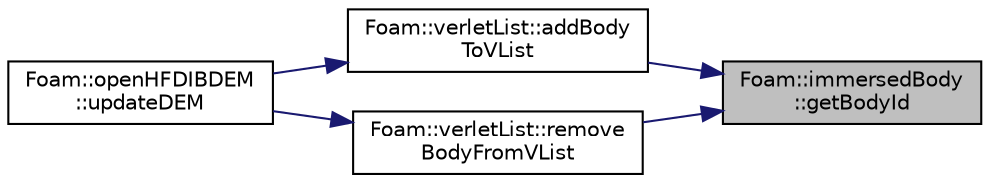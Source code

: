 digraph "Foam::immersedBody::getBodyId"
{
 // LATEX_PDF_SIZE
  edge [fontname="Helvetica",fontsize="10",labelfontname="Helvetica",labelfontsize="10"];
  node [fontname="Helvetica",fontsize="10",shape=record];
  rankdir="RL";
  Node1 [label="Foam::immersedBody\l::getBodyId",height=0.2,width=0.4,color="black", fillcolor="grey75", style="filled", fontcolor="black",tooltip=" "];
  Node1 -> Node2 [dir="back",color="midnightblue",fontsize="10",style="solid"];
  Node2 [label="Foam::verletList::addBody\lToVList",height=0.2,width=0.4,color="black", fillcolor="white", style="filled",URL="$classFoam_1_1verletList.html#aea6f0fad34c18dc07869fa23c0ece9a8",tooltip=" "];
  Node2 -> Node3 [dir="back",color="midnightblue",fontsize="10",style="solid"];
  Node3 [label="Foam::openHFDIBDEM\l::updateDEM",height=0.2,width=0.4,color="black", fillcolor="white", style="filled",URL="$classFoam_1_1openHFDIBDEM.html#a631520a4cab61268624eada0bb3497f0",tooltip=" "];
  Node1 -> Node4 [dir="back",color="midnightblue",fontsize="10",style="solid"];
  Node4 [label="Foam::verletList::remove\lBodyFromVList",height=0.2,width=0.4,color="black", fillcolor="white", style="filled",URL="$classFoam_1_1verletList.html#a0270b6eac3a78c7e190aa487cdcfb76a",tooltip=" "];
  Node4 -> Node3 [dir="back",color="midnightblue",fontsize="10",style="solid"];
}
